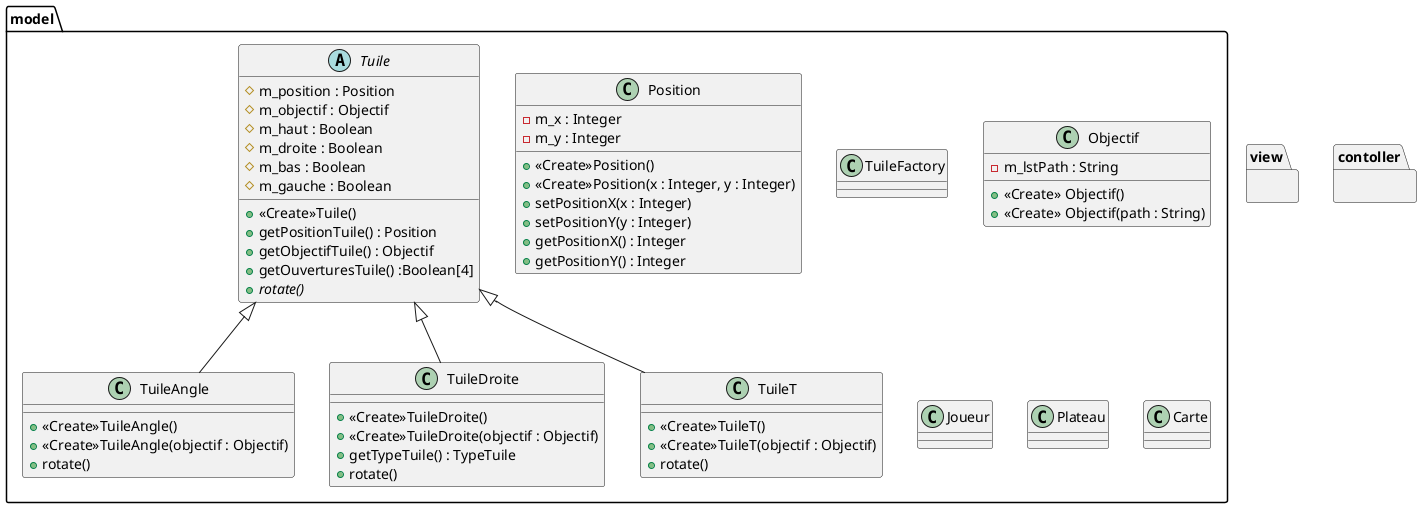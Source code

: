 @startuml

package view{

}


package model{


    class Position{
        -m_x : Integer
        -m_y : Integer
        +<<Create>>Position()
        +<<Create>>Position(x : Integer, y : Integer)
        +setPositionX(x : Integer)
        +setPositionY(y : Integer)
        +getPositionX() : Integer
        +getPositionY() : Integer
    }

    abstract Tuile{
        #m_position : Position
        #m_objectif : Objectif
        #m_haut : Boolean
        #m_droite : Boolean
        #m_bas : Boolean
        #m_gauche : Boolean
        +<<Create>>Tuile()
        +getPositionTuile() : Position
        +getObjectifTuile() : Objectif
        +getOuverturesTuile() :Boolean[4]
        +{abstract}rotate()

    }
    class TuileAngle extends Tuile{
        +<<Create>>TuileAngle()
        +<<Create>>TuileAngle(objectif : Objectif)
        +rotate()
    }
    class TuileDroite extends Tuile{
        +<<Create>>TuileDroite()
        +<<Create>>TuileDroite(objectif : Objectif)
        +getTypeTuile() : TypeTuile
        +rotate()

    }
    class TuileT extends Tuile{
        +<<Create>>TuileT()
        +<<Create>>TuileT(objectif : Objectif)
        +rotate()
    }
    class TuileFactory{
    }


    class Objectif
    {
        -m_lstPath : String
        +<<Create>> Objectif()
        +<<Create>> Objectif(path : String)
    }



    class Joueur{}

    class Plateau{}

    class Carte{}



}

package contoller{

}






@enduml